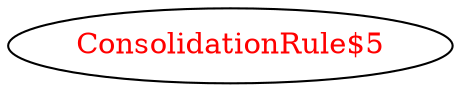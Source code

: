 digraph dependencyGraph {
 concentrate=true;
 ranksep="2.0";
 rankdir="LR"; 
 splines="ortho";
"ConsolidationRule$5" [fontcolor="red"];
}